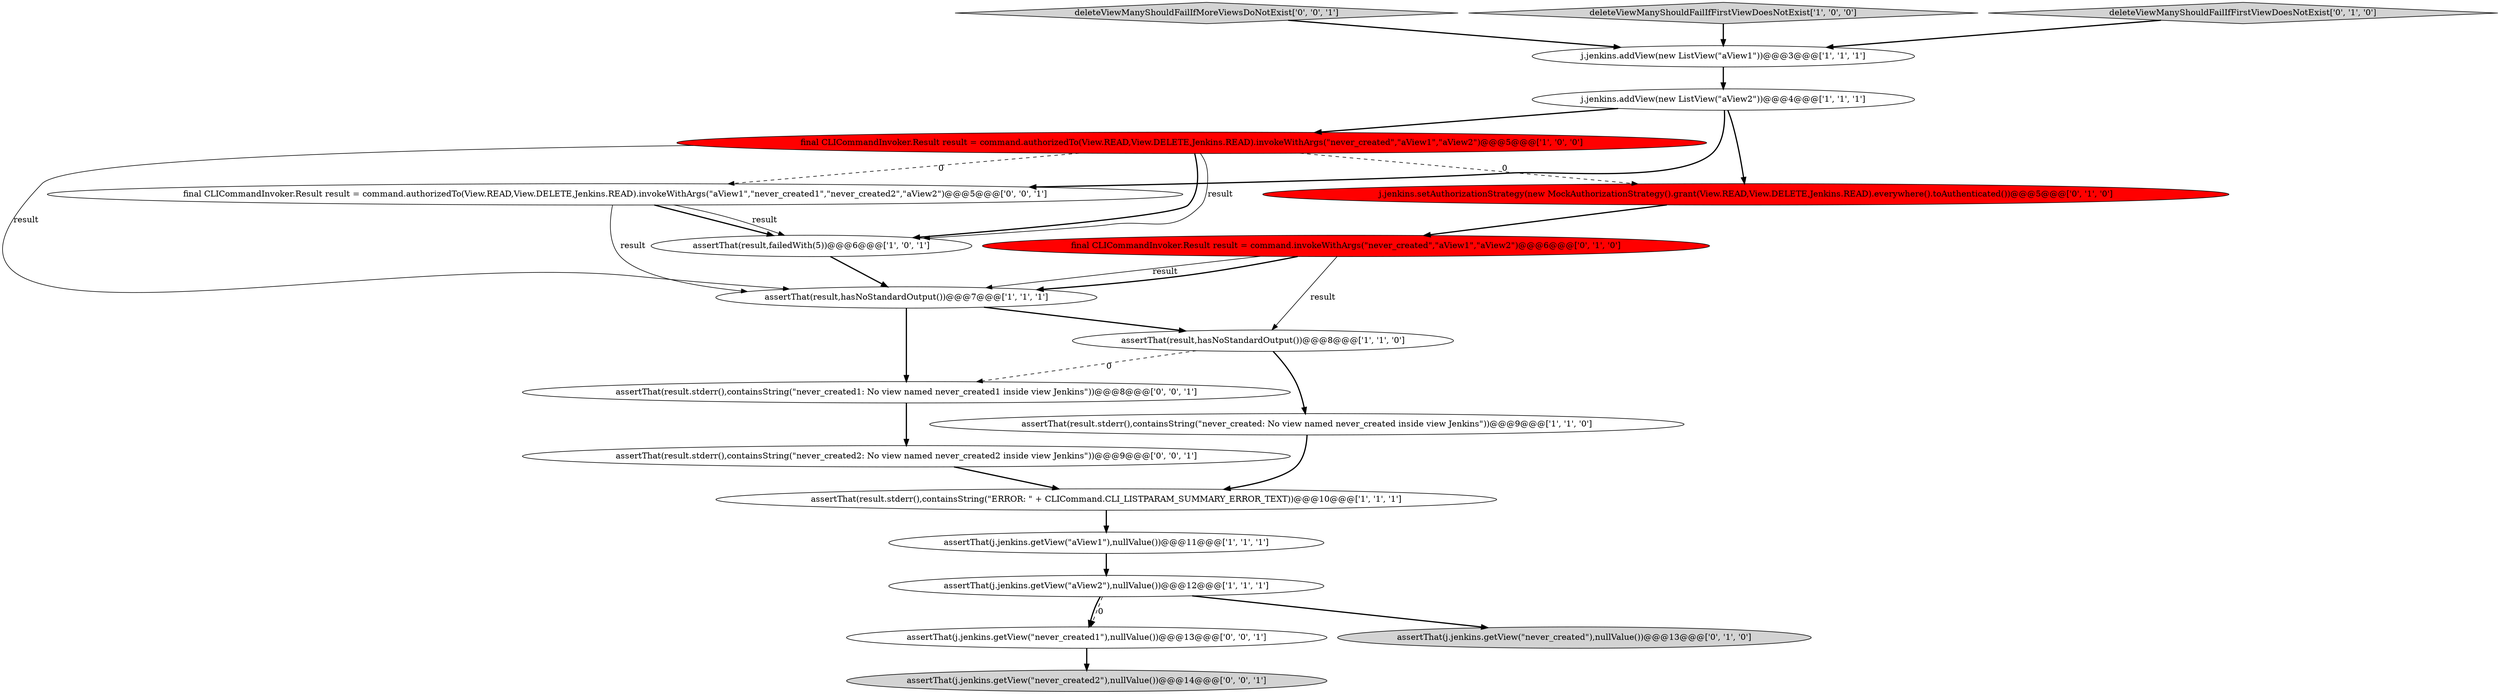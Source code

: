 digraph {
7 [style = filled, label = "j.jenkins.addView(new ListView(\"aView1\"))@@@3@@@['1', '1', '1']", fillcolor = white, shape = ellipse image = "AAA0AAABBB1BBB"];
19 [style = filled, label = "assertThat(j.jenkins.getView(\"never_created1\"),nullValue())@@@13@@@['0', '0', '1']", fillcolor = white, shape = ellipse image = "AAA0AAABBB3BBB"];
5 [style = filled, label = "assertThat(result,hasNoStandardOutput())@@@7@@@['1', '1', '1']", fillcolor = white, shape = ellipse image = "AAA0AAABBB1BBB"];
17 [style = filled, label = "assertThat(result.stderr(),containsString(\"never_created1: No view named never_created1 inside view Jenkins\"))@@@8@@@['0', '0', '1']", fillcolor = white, shape = ellipse image = "AAA0AAABBB3BBB"];
8 [style = filled, label = "assertThat(result.stderr(),containsString(\"ERROR: \" + CLICommand.CLI_LISTPARAM_SUMMARY_ERROR_TEXT))@@@10@@@['1', '1', '1']", fillcolor = white, shape = ellipse image = "AAA0AAABBB1BBB"];
14 [style = filled, label = "final CLICommandInvoker.Result result = command.invokeWithArgs(\"never_created\",\"aView1\",\"aView2\")@@@6@@@['0', '1', '0']", fillcolor = red, shape = ellipse image = "AAA1AAABBB2BBB"];
0 [style = filled, label = "assertThat(result,hasNoStandardOutput())@@@8@@@['1', '1', '0']", fillcolor = white, shape = ellipse image = "AAA0AAABBB1BBB"];
1 [style = filled, label = "final CLICommandInvoker.Result result = command.authorizedTo(View.READ,View.DELETE,Jenkins.READ).invokeWithArgs(\"never_created\",\"aView1\",\"aView2\")@@@5@@@['1', '0', '0']", fillcolor = red, shape = ellipse image = "AAA1AAABBB1BBB"];
6 [style = filled, label = "assertThat(j.jenkins.getView(\"aView1\"),nullValue())@@@11@@@['1', '1', '1']", fillcolor = white, shape = ellipse image = "AAA0AAABBB1BBB"];
15 [style = filled, label = "deleteViewManyShouldFailIfMoreViewsDoNotExist['0', '0', '1']", fillcolor = lightgray, shape = diamond image = "AAA0AAABBB3BBB"];
18 [style = filled, label = "assertThat(result.stderr(),containsString(\"never_created2: No view named never_created2 inside view Jenkins\"))@@@9@@@['0', '0', '1']", fillcolor = white, shape = ellipse image = "AAA0AAABBB3BBB"];
2 [style = filled, label = "assertThat(result.stderr(),containsString(\"never_created: No view named never_created inside view Jenkins\"))@@@9@@@['1', '1', '0']", fillcolor = white, shape = ellipse image = "AAA0AAABBB1BBB"];
20 [style = filled, label = "final CLICommandInvoker.Result result = command.authorizedTo(View.READ,View.DELETE,Jenkins.READ).invokeWithArgs(\"aView1\",\"never_created1\",\"never_created2\",\"aView2\")@@@5@@@['0', '0', '1']", fillcolor = white, shape = ellipse image = "AAA0AAABBB3BBB"];
4 [style = filled, label = "assertThat(j.jenkins.getView(\"aView2\"),nullValue())@@@12@@@['1', '1', '1']", fillcolor = white, shape = ellipse image = "AAA0AAABBB1BBB"];
11 [style = filled, label = "assertThat(j.jenkins.getView(\"never_created\"),nullValue())@@@13@@@['0', '1', '0']", fillcolor = lightgray, shape = ellipse image = "AAA0AAABBB2BBB"];
3 [style = filled, label = "deleteViewManyShouldFailIfFirstViewDoesNotExist['1', '0', '0']", fillcolor = lightgray, shape = diamond image = "AAA0AAABBB1BBB"];
9 [style = filled, label = "assertThat(result,failedWith(5))@@@6@@@['1', '0', '1']", fillcolor = white, shape = ellipse image = "AAA0AAABBB1BBB"];
10 [style = filled, label = "j.jenkins.addView(new ListView(\"aView2\"))@@@4@@@['1', '1', '1']", fillcolor = white, shape = ellipse image = "AAA0AAABBB1BBB"];
13 [style = filled, label = "deleteViewManyShouldFailIfFirstViewDoesNotExist['0', '1', '0']", fillcolor = lightgray, shape = diamond image = "AAA0AAABBB2BBB"];
12 [style = filled, label = "j.jenkins.setAuthorizationStrategy(new MockAuthorizationStrategy().grant(View.READ,View.DELETE,Jenkins.READ).everywhere().toAuthenticated())@@@5@@@['0', '1', '0']", fillcolor = red, shape = ellipse image = "AAA1AAABBB2BBB"];
16 [style = filled, label = "assertThat(j.jenkins.getView(\"never_created2\"),nullValue())@@@14@@@['0', '0', '1']", fillcolor = lightgray, shape = ellipse image = "AAA0AAABBB3BBB"];
10->20 [style = bold, label=""];
15->7 [style = bold, label=""];
20->9 [style = bold, label=""];
7->10 [style = bold, label=""];
1->5 [style = solid, label="result"];
0->2 [style = bold, label=""];
4->19 [style = bold, label=""];
8->6 [style = bold, label=""];
5->17 [style = bold, label=""];
0->17 [style = dashed, label="0"];
1->9 [style = bold, label=""];
19->16 [style = bold, label=""];
14->5 [style = solid, label="result"];
1->20 [style = dashed, label="0"];
1->12 [style = dashed, label="0"];
6->4 [style = bold, label=""];
1->9 [style = solid, label="result"];
5->0 [style = bold, label=""];
3->7 [style = bold, label=""];
10->12 [style = bold, label=""];
13->7 [style = bold, label=""];
14->0 [style = solid, label="result"];
12->14 [style = bold, label=""];
9->5 [style = bold, label=""];
20->9 [style = solid, label="result"];
4->19 [style = dashed, label="0"];
18->8 [style = bold, label=""];
20->5 [style = solid, label="result"];
4->11 [style = bold, label=""];
10->1 [style = bold, label=""];
17->18 [style = bold, label=""];
2->8 [style = bold, label=""];
14->5 [style = bold, label=""];
}
